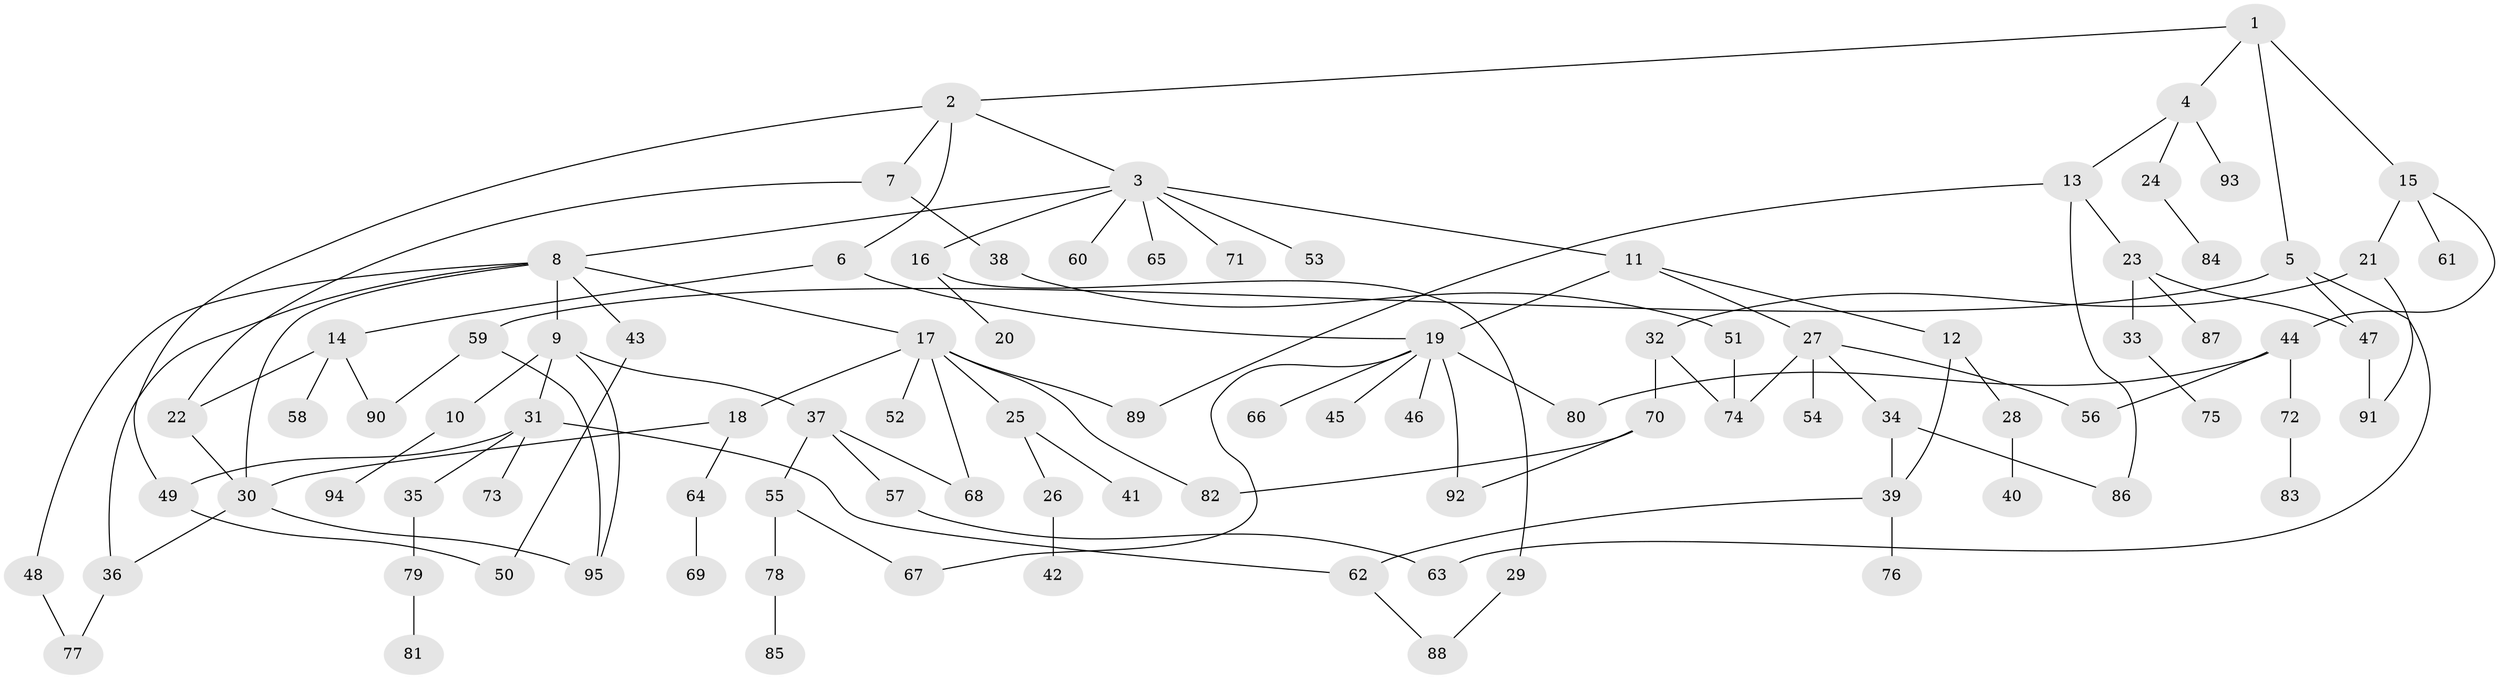 // coarse degree distribution, {4: 0.13432835820895522, 7: 0.04477611940298507, 3: 0.26865671641791045, 8: 0.014925373134328358, 5: 0.014925373134328358, 2: 0.26865671641791045, 6: 0.014925373134328358, 1: 0.23880597014925373}
// Generated by graph-tools (version 1.1) at 2025/49/03/04/25 22:49:05]
// undirected, 95 vertices, 121 edges
graph export_dot {
  node [color=gray90,style=filled];
  1;
  2;
  3;
  4;
  5;
  6;
  7;
  8;
  9;
  10;
  11;
  12;
  13;
  14;
  15;
  16;
  17;
  18;
  19;
  20;
  21;
  22;
  23;
  24;
  25;
  26;
  27;
  28;
  29;
  30;
  31;
  32;
  33;
  34;
  35;
  36;
  37;
  38;
  39;
  40;
  41;
  42;
  43;
  44;
  45;
  46;
  47;
  48;
  49;
  50;
  51;
  52;
  53;
  54;
  55;
  56;
  57;
  58;
  59;
  60;
  61;
  62;
  63;
  64;
  65;
  66;
  67;
  68;
  69;
  70;
  71;
  72;
  73;
  74;
  75;
  76;
  77;
  78;
  79;
  80;
  81;
  82;
  83;
  84;
  85;
  86;
  87;
  88;
  89;
  90;
  91;
  92;
  93;
  94;
  95;
  1 -- 2;
  1 -- 4;
  1 -- 5;
  1 -- 15;
  2 -- 3;
  2 -- 6;
  2 -- 7;
  2 -- 49;
  3 -- 8;
  3 -- 11;
  3 -- 16;
  3 -- 53;
  3 -- 60;
  3 -- 65;
  3 -- 71;
  4 -- 13;
  4 -- 24;
  4 -- 93;
  5 -- 59;
  5 -- 63;
  5 -- 47;
  6 -- 14;
  6 -- 19;
  7 -- 22;
  7 -- 38;
  8 -- 9;
  8 -- 17;
  8 -- 36;
  8 -- 43;
  8 -- 48;
  8 -- 30;
  9 -- 10;
  9 -- 31;
  9 -- 37;
  9 -- 95;
  10 -- 94;
  11 -- 12;
  11 -- 19;
  11 -- 27;
  12 -- 28;
  12 -- 39;
  13 -- 23;
  13 -- 86;
  13 -- 89;
  14 -- 58;
  14 -- 90;
  14 -- 22;
  15 -- 21;
  15 -- 44;
  15 -- 61;
  16 -- 20;
  16 -- 29;
  17 -- 18;
  17 -- 25;
  17 -- 52;
  17 -- 68;
  17 -- 82;
  17 -- 89;
  18 -- 64;
  18 -- 30;
  19 -- 45;
  19 -- 46;
  19 -- 66;
  19 -- 92;
  19 -- 80;
  19 -- 67;
  21 -- 32;
  21 -- 91;
  22 -- 30;
  23 -- 33;
  23 -- 47;
  23 -- 87;
  24 -- 84;
  25 -- 26;
  25 -- 41;
  26 -- 42;
  27 -- 34;
  27 -- 54;
  27 -- 74;
  27 -- 56;
  28 -- 40;
  29 -- 88;
  30 -- 95;
  30 -- 36;
  31 -- 35;
  31 -- 73;
  31 -- 62;
  31 -- 49;
  32 -- 70;
  32 -- 74;
  33 -- 75;
  34 -- 86;
  34 -- 39;
  35 -- 79;
  36 -- 77;
  37 -- 55;
  37 -- 57;
  37 -- 68;
  38 -- 51;
  39 -- 62;
  39 -- 76;
  43 -- 50;
  44 -- 56;
  44 -- 72;
  44 -- 80;
  47 -- 91;
  48 -- 77;
  49 -- 50;
  51 -- 74;
  55 -- 67;
  55 -- 78;
  57 -- 63;
  59 -- 90;
  59 -- 95;
  62 -- 88;
  64 -- 69;
  70 -- 82;
  70 -- 92;
  72 -- 83;
  78 -- 85;
  79 -- 81;
}
